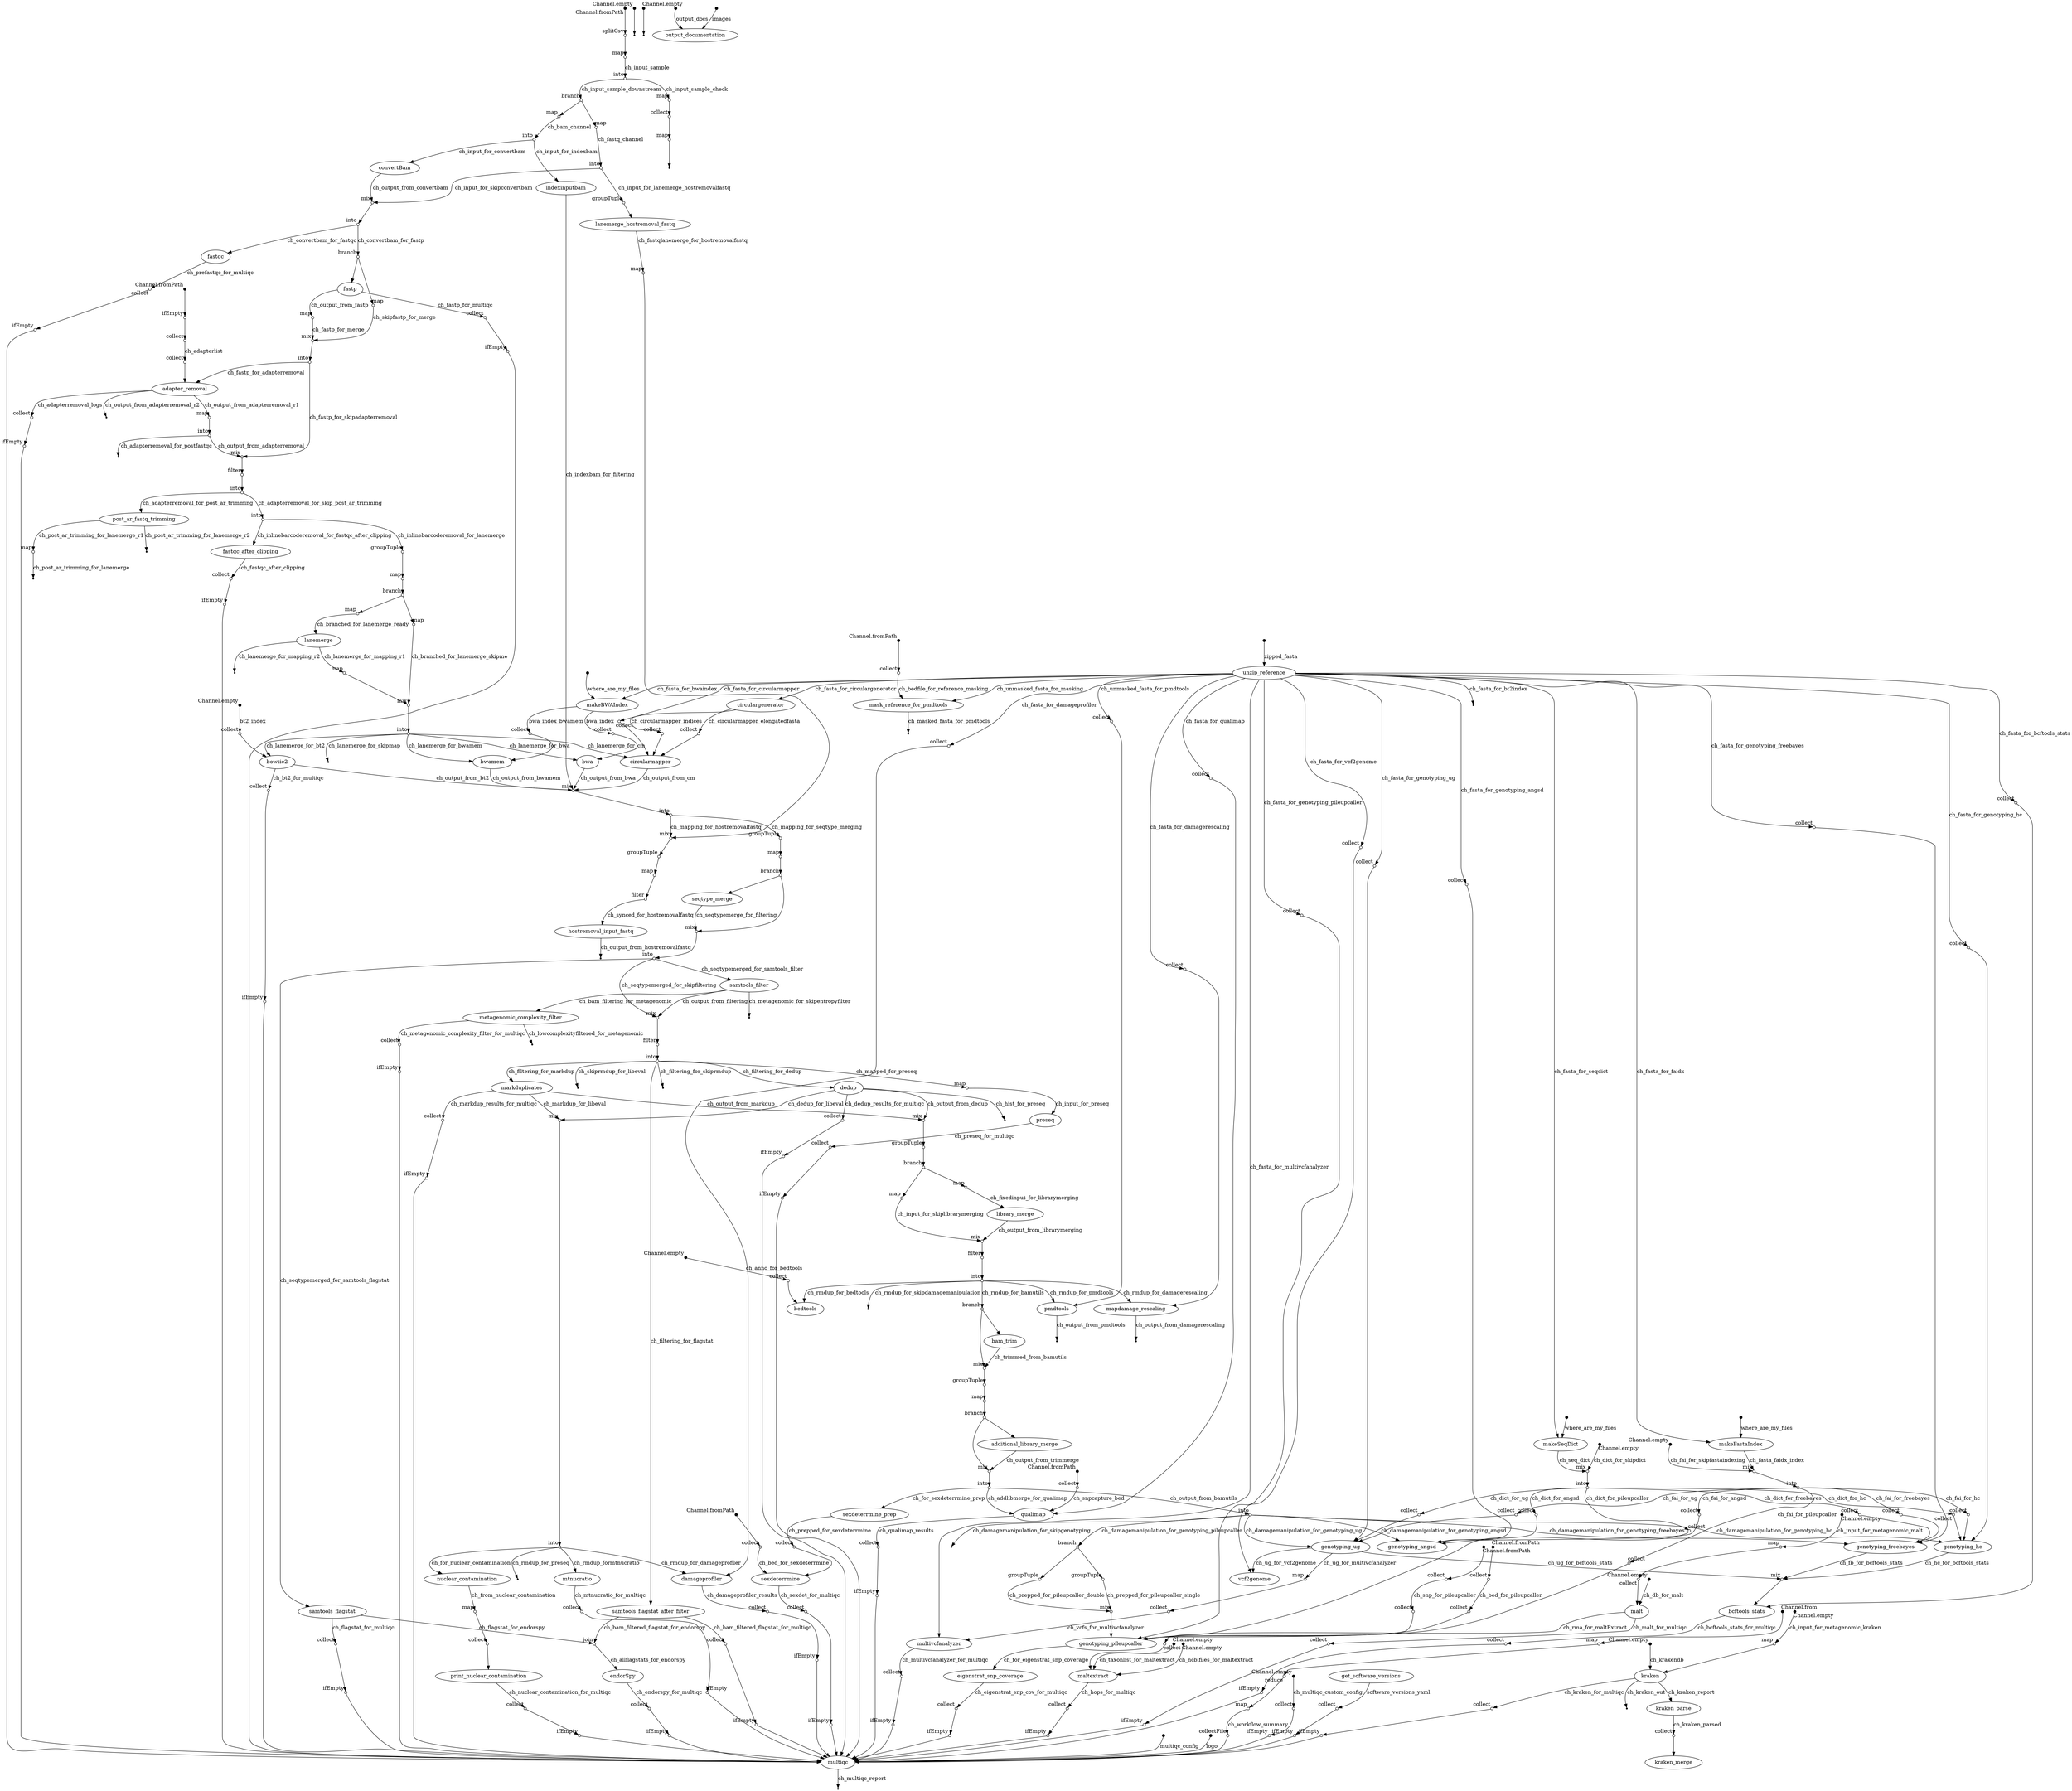 digraph "eager" {
p0 [shape=point,label="",fixedsize=true,width=0.1,xlabel="Channel.empty"];
p149 [shape=circle,label="",fixedsize=true,width=0.1,xlabel="collect"];
p0 -> p149 [label="ch_anno_for_bedtools"];

p1 [shape=point,label="",fixedsize=true,width=0.1];
p2 [label="unzip_reference"];
p1 -> p2 [label="zipped_fasta"];

p2 [label="unzip_reference"];
p43 [label="makeBWAIndex"];
p2 -> p43 [label="ch_fasta_for_bwaindex"];

p2 [label="unzip_reference"];
p3 [shape=point];
p2 -> p3 [label="ch_fasta_for_bt2index"];

p2 [label="unzip_reference"];
p47 [label="makeFastaIndex"];
p2 -> p47 [label="ch_fasta_for_faidx"];

p2 [label="unzip_reference"];
p52 [label="makeSeqDict"];
p2 -> p52 [label="ch_fasta_for_seqdict"];

p2 [label="unzip_reference"];
p98 [label="circulargenerator"];
p2 -> p98 [label="ch_fasta_for_circulargenerator"];

p2 [label="unzip_reference"];
p100 [shape=circle,label="",fixedsize=true,width=0.1,xlabel="collect"];
p2 -> p100 [label="ch_fasta_for_circularmapper"];

p2 [label="unzip_reference"];
p151 [shape=circle,label="",fixedsize=true,width=0.1,xlabel="collect"];
p2 -> p151 [label="ch_fasta_for_damageprofiler"];

p2 [label="unzip_reference"];
p170 [shape=circle,label="",fixedsize=true,width=0.1,xlabel="collect"];
p2 -> p170 [label="ch_fasta_for_qualimap"];

p2 [label="unzip_reference"];
p156 [label="mask_reference_for_pmdtools"];
p2 -> p156 [label="ch_unmasked_fasta_for_masking"];

p2 [label="unzip_reference"];
p158 [shape=circle,label="",fixedsize=true,width=0.1,xlabel="collect"];
p2 -> p158 [label="ch_unmasked_fasta_for_pmdtools"];

p2 [label="unzip_reference"];
p174 [shape=circle,label="",fixedsize=true,width=0.1,xlabel="collect"];
p2 -> p174 [label="ch_fasta_for_genotyping_ug"];

p2 [label="unzip_reference"];
p178 [shape=circle,label="",fixedsize=true,width=0.1,xlabel="collect"];
p2 -> p178 [label="ch_fasta_for_genotyping_hc"];

p2 [label="unzip_reference"];
p182 [shape=circle,label="",fixedsize=true,width=0.1,xlabel="collect"];
p2 -> p182 [label="ch_fasta_for_genotyping_freebayes"];

p2 [label="unzip_reference"];
p190 [shape=circle,label="",fixedsize=true,width=0.1,xlabel="collect"];
p2 -> p190 [label="ch_fasta_for_genotyping_pileupcaller"];

p2 [label="unzip_reference"];
p204 [shape=circle,label="",fixedsize=true,width=0.1,xlabel="collect"];
p2 -> p204 [label="ch_fasta_for_vcf2genome"];

p2 [label="unzip_reference"];
p208 [label="multivcfanalyzer"];
p2 -> p208 [label="ch_fasta_for_multivcfanalyzer"];

p2 [label="unzip_reference"];
p197 [shape=circle,label="",fixedsize=true,width=0.1,xlabel="collect"];
p2 -> p197 [label="ch_fasta_for_genotyping_angsd"];

p2 [label="unzip_reference"];
p153 [shape=circle,label="",fixedsize=true,width=0.1,xlabel="collect"];
p2 -> p153 [label="ch_fasta_for_damagerescaling"];

p2 [label="unzip_reference"];
p202 [shape=circle,label="",fixedsize=true,width=0.1,xlabel="collect"];
p2 -> p202 [label="ch_fasta_for_bcftools_stats"];

p4 [shape=point,label="",fixedsize=true,width=0.1,xlabel="Channel.fromPath"];
p5 [shape=circle,label="",fixedsize=true,width=0.1,xlabel="ifEmpty"];
p4 -> p5;

p5 [shape=circle,label="",fixedsize=true,width=0.1,xlabel="ifEmpty"];
p6 [shape=circle,label="",fixedsize=true,width=0.1,xlabel="collect"];
p5 -> p6;

p6 [shape=circle,label="",fixedsize=true,width=0.1,xlabel="collect"];
p66 [shape=circle,label="",fixedsize=true,width=0.1,xlabel="collect"];
p6 -> p66 [label="ch_adapterlist"];

p7 [shape=point,label="",fixedsize=true,width=0.1,xlabel="Channel.fromPath"];
p8 [shape=circle,label="",fixedsize=true,width=0.1,xlabel="collect"];
p7 -> p8;

p8 [shape=circle,label="",fixedsize=true,width=0.1,xlabel="collect"];
p171 [label="qualimap"];
p8 -> p171 [label="ch_snpcapture_bed"];

p9 [shape=point,label="",fixedsize=true,width=0.1,xlabel="Channel.fromPath"];
p10 [shape=circle,label="",fixedsize=true,width=0.1,xlabel="collect"];
p9 -> p10;

p10 [shape=circle,label="",fixedsize=true,width=0.1,xlabel="collect"];
p156 [label="mask_reference_for_pmdtools"];
p10 -> p156 [label="ch_bedfile_for_reference_masking"];

p11 [shape=point,label="",fixedsize=true,width=0.1,xlabel="Channel.fromPath"];
p12 [shape=circle,label="",fixedsize=true,width=0.1,xlabel="collect"];
p11 -> p12;

p12 [shape=circle,label="",fixedsize=true,width=0.1,xlabel="collect"];
p212 [label="sexdeterrmine"];
p12 -> p212 [label="ch_bed_for_sexdeterrmine"];

p13 [shape=point,label="",fixedsize=true,width=0.1,xlabel="Channel.fromPath"];
p14 [shape=circle,label="",fixedsize=true,width=0.1,xlabel="collect"];
p13 -> p14;

p14 [shape=circle,label="",fixedsize=true,width=0.1,xlabel="collect"];
p193 [shape=circle,label="",fixedsize=true,width=0.1,xlabel="collect"];
p14 -> p193 [label="ch_bed_for_pileupcaller"];

p15 [shape=point,label="",fixedsize=true,width=0.1,xlabel="Channel.fromPath"];
p16 [shape=circle,label="",fixedsize=true,width=0.1,xlabel="collect"];
p15 -> p16;

p16 [shape=circle,label="",fixedsize=true,width=0.1,xlabel="collect"];
p194 [shape=circle,label="",fixedsize=true,width=0.1,xlabel="collect"];
p16 -> p194 [label="ch_snp_for_pileupcaller"];

p17 [shape=point,label="",fixedsize=true,width=0.1,xlabel="Channel.empty"];
p223 [label="malt"];
p17 -> p223 [label="ch_db_for_malt"];

p18 [shape=point,label="",fixedsize=true,width=0.1,xlabel="Channel.empty"];
p225 [label="maltextract"];
p18 -> p225 [label="ch_taxonlist_for_maltextract"];

p19 [shape=point,label="",fixedsize=true,width=0.1,xlabel="Channel.empty"];
p225 [label="maltextract"];
p19 -> p225 [label="ch_ncbifiles_for_maltextract"];

p20 [shape=point,label="",fixedsize=true,width=0.1,xlabel="Channel.empty"];
p237 [shape=circle,label="",fixedsize=true,width=0.1,xlabel="collect"];
p20 -> p237 [label="ch_multiqc_custom_config"];

p21 [shape=point,label="",fixedsize=true,width=0.1,xlabel="Channel.empty"];
p22 [shape=point];
p21 -> p22;

p23 [shape=point,label="",fixedsize=true,width=0.1,xlabel="Channel.fromPath"];
p24 [shape=circle,label="",fixedsize=true,width=0.1,xlabel="splitCsv"];
p23 -> p24;

p24 [shape=circle,label="",fixedsize=true,width=0.1,xlabel="splitCsv"];
p25 [shape=circle,label="",fixedsize=true,width=0.1,xlabel="map"];
p24 -> p25;

p25 [shape=circle,label="",fixedsize=true,width=0.1,xlabel="map"];
p26 [shape=circle,label="",fixedsize=true,width=0.1,xlabel="into"];
p25 -> p26 [label="ch_input_sample"];

p26 [shape=circle,label="",fixedsize=true,width=0.1,xlabel="into"];
p31 [shape=circle,label="",fixedsize=true,width=0.1,xlabel="branch"];
p26 -> p31 [label="ch_input_sample_downstream"];

p26 [shape=circle,label="",fixedsize=true,width=0.1,xlabel="into"];
p27 [shape=circle,label="",fixedsize=true,width=0.1,xlabel="map"];
p26 -> p27 [label="ch_input_sample_check"];

p27 [shape=circle,label="",fixedsize=true,width=0.1,xlabel="map"];
p28 [shape=circle,label="",fixedsize=true,width=0.1,xlabel="collect"];
p27 -> p28;

p28 [shape=circle,label="",fixedsize=true,width=0.1,xlabel="collect"];
p29 [shape=circle,label="",fixedsize=true,width=0.1,xlabel="map"];
p28 -> p29;

p29 [shape=circle,label="",fixedsize=true,width=0.1,xlabel="map"];
p30 [shape=point];
p29 -> p30;

p31 [shape=circle,label="",fixedsize=true,width=0.1,xlabel="branch"];
p33 [shape=circle,label="",fixedsize=true,width=0.1,xlabel="map"];
p31 -> p33;

p31 [shape=circle,label="",fixedsize=true,width=0.1,xlabel="branch"];
p32 [shape=circle,label="",fixedsize=true,width=0.1,xlabel="map"];
p31 -> p32;

p32 [shape=circle,label="",fixedsize=true,width=0.1,xlabel="map"];
p37 [shape=circle,label="",fixedsize=true,width=0.1,xlabel="into"];
p32 -> p37 [label="ch_fastq_channel"];

p33 [shape=circle,label="",fixedsize=true,width=0.1,xlabel="map"];
p36 [shape=circle,label="",fixedsize=true,width=0.1,xlabel="into"];
p33 -> p36 [label="ch_bam_channel"];

p34 [shape=point,label="",fixedsize=true,width=0.1,xlabel="Channel.empty"];
p35 [shape=point];
p34 -> p35;

p36 [shape=circle,label="",fixedsize=true,width=0.1,xlabel="into"];
p55 [label="convertBam"];
p36 -> p55 [label="ch_input_for_convertbam"];

p36 [shape=circle,label="",fixedsize=true,width=0.1,xlabel="into"];
p56 [label="indexinputbam"];
p36 -> p56 [label="ch_input_for_indexbam"];

p37 [shape=circle,label="",fixedsize=true,width=0.1,xlabel="into"];
p57 [shape=circle,label="",fixedsize=true,width=0.1,xlabel="mix"];
p37 -> p57 [label="ch_input_for_skipconvertbam"];

p37 [shape=circle,label="",fixedsize=true,width=0.1,xlabel="into"];
p91 [shape=circle,label="",fixedsize=true,width=0.1,xlabel="groupTuple"];
p37 -> p91 [label="ch_input_for_lanemerge_hostremovalfastq"];

p38 [shape=point,label="",fixedsize=true,width=0.1,xlabel="Channel.from"];
p39 [shape=circle,label="",fixedsize=true,width=0.1,xlabel="map"];
p38 -> p39;

p39 [shape=circle,label="",fixedsize=true,width=0.1,xlabel="map"];
p40 [shape=circle,label="",fixedsize=true,width=0.1,xlabel="reduce"];
p39 -> p40;

p40 [shape=circle,label="",fixedsize=true,width=0.1,xlabel="reduce"];
p41 [shape=circle,label="",fixedsize=true,width=0.1,xlabel="map"];
p40 -> p41;

p41 [shape=circle,label="",fixedsize=true,width=0.1,xlabel="map"];
p287 [shape=circle,label="",fixedsize=true,width=0.1,xlabel="collectFile"];
p41 -> p287 [label="ch_workflow_summary"];

p42 [shape=point,label="",fixedsize=true,width=0.1];
p43 [label="makeBWAIndex"];
p42 -> p43 [label="where_are_my_files"];

p43 [label="makeBWAIndex"];
p94 [shape=circle,label="",fixedsize=true,width=0.1,xlabel="collect"];
p43 -> p94 [label="bwa_index"];

p43 [label="makeBWAIndex"];
p96 [shape=circle,label="",fixedsize=true,width=0.1,xlabel="collect"];
p43 -> p96 [label="bwa_index_bwamem"];

p44 [shape=point,label="",fixedsize=true,width=0.1,xlabel="Channel.empty"];
p103 [shape=circle,label="",fixedsize=true,width=0.1,xlabel="collect"];
p44 -> p103 [label="bt2_index"];

p45 [shape=point,label="",fixedsize=true,width=0.1,xlabel="Channel.empty"];
p48 [shape=circle,label="",fixedsize=true,width=0.1,xlabel="mix"];
p45 -> p48 [label="ch_fai_for_skipfastaindexing"];

p46 [shape=point,label="",fixedsize=true,width=0.1];
p47 [label="makeFastaIndex"];
p46 -> p47 [label="where_are_my_files"];

p47 [label="makeFastaIndex"];
p48 [shape=circle,label="",fixedsize=true,width=0.1,xlabel="mix"];
p47 -> p48 [label="ch_fasta_faidx_index"];

p48 [shape=circle,label="",fixedsize=true,width=0.1,xlabel="mix"];
p49 [shape=circle,label="",fixedsize=true,width=0.1,xlabel="into"];
p48 -> p49;

p49 [shape=circle,label="",fixedsize=true,width=0.1,xlabel="into"];
p175 [shape=circle,label="",fixedsize=true,width=0.1,xlabel="collect"];
p49 -> p175 [label="ch_fai_for_ug"];

p49 [shape=circle,label="",fixedsize=true,width=0.1,xlabel="into"];
p179 [shape=circle,label="",fixedsize=true,width=0.1,xlabel="collect"];
p49 -> p179 [label="ch_fai_for_hc"];

p49 [shape=circle,label="",fixedsize=true,width=0.1,xlabel="into"];
p183 [shape=circle,label="",fixedsize=true,width=0.1,xlabel="collect"];
p49 -> p183 [label="ch_fai_for_freebayes"];

p49 [shape=circle,label="",fixedsize=true,width=0.1,xlabel="into"];
p191 [shape=circle,label="",fixedsize=true,width=0.1,xlabel="collect"];
p49 -> p191 [label="ch_fai_for_pileupcaller"];

p49 [shape=circle,label="",fixedsize=true,width=0.1,xlabel="into"];
p198 [shape=circle,label="",fixedsize=true,width=0.1,xlabel="collect"];
p49 -> p198 [label="ch_fai_for_angsd"];

p50 [shape=point,label="",fixedsize=true,width=0.1,xlabel="Channel.empty"];
p53 [shape=circle,label="",fixedsize=true,width=0.1,xlabel="mix"];
p50 -> p53 [label="ch_dict_for_skipdict"];

p51 [shape=point,label="",fixedsize=true,width=0.1];
p52 [label="makeSeqDict"];
p51 -> p52 [label="where_are_my_files"];

p52 [label="makeSeqDict"];
p53 [shape=circle,label="",fixedsize=true,width=0.1,xlabel="mix"];
p52 -> p53 [label="ch_seq_dict"];

p53 [shape=circle,label="",fixedsize=true,width=0.1,xlabel="mix"];
p54 [shape=circle,label="",fixedsize=true,width=0.1,xlabel="into"];
p53 -> p54;

p54 [shape=circle,label="",fixedsize=true,width=0.1,xlabel="into"];
p180 [shape=circle,label="",fixedsize=true,width=0.1,xlabel="collect"];
p54 -> p180 [label="ch_dict_for_hc"];

p54 [shape=circle,label="",fixedsize=true,width=0.1,xlabel="into"];
p199 [shape=circle,label="",fixedsize=true,width=0.1,xlabel="collect"];
p54 -> p199 [label="ch_dict_for_angsd"];

p54 [shape=circle,label="",fixedsize=true,width=0.1,xlabel="into"];
p176 [shape=circle,label="",fixedsize=true,width=0.1,xlabel="collect"];
p54 -> p176 [label="ch_dict_for_ug"];

p54 [shape=circle,label="",fixedsize=true,width=0.1,xlabel="into"];
p184 [shape=circle,label="",fixedsize=true,width=0.1,xlabel="collect"];
p54 -> p184 [label="ch_dict_for_freebayes"];

p54 [shape=circle,label="",fixedsize=true,width=0.1,xlabel="into"];
p192 [shape=circle,label="",fixedsize=true,width=0.1,xlabel="collect"];
p54 -> p192 [label="ch_dict_for_pileupcaller"];

p55 [label="convertBam"];
p57 [shape=circle,label="",fixedsize=true,width=0.1,xlabel="mix"];
p55 -> p57 [label="ch_output_from_convertbam"];

p56 [label="indexinputbam"];
p105 [shape=circle,label="",fixedsize=true,width=0.1,xlabel="mix"];
p56 -> p105 [label="ch_indexbam_for_filtering"];

p57 [shape=circle,label="",fixedsize=true,width=0.1,xlabel="mix"];
p58 [shape=circle,label="",fixedsize=true,width=0.1,xlabel="into"];
p57 -> p58;

p58 [shape=circle,label="",fixedsize=true,width=0.1,xlabel="into"];
p59 [label="fastqc"];
p58 -> p59 [label="ch_convertbam_for_fastqc"];

p58 [shape=circle,label="",fixedsize=true,width=0.1,xlabel="into"];
p60 [shape=circle,label="",fixedsize=true,width=0.1,xlabel="branch"];
p58 -> p60 [label="ch_convertbam_for_fastp"];

p59 [label="fastqc"];
p241 [shape=circle,label="",fixedsize=true,width=0.1,xlabel="collect"];
p59 -> p241 [label="ch_prefastqc_for_multiqc"];

p60 [shape=circle,label="",fixedsize=true,width=0.1,xlabel="branch"];
p62 [shape=circle,label="",fixedsize=true,width=0.1,xlabel="map"];
p60 -> p62;

p60 [shape=circle,label="",fixedsize=true,width=0.1,xlabel="branch"];
p61 [label="fastp"];
p60 -> p61;

p61 [label="fastp"];
p63 [shape=circle,label="",fixedsize=true,width=0.1,xlabel="map"];
p61 -> p63 [label="ch_output_from_fastp"];

p61 [label="fastp"];
p263 [shape=circle,label="",fixedsize=true,width=0.1,xlabel="collect"];
p61 -> p263 [label="ch_fastp_for_multiqc"];

p62 [shape=circle,label="",fixedsize=true,width=0.1,xlabel="map"];
p64 [shape=circle,label="",fixedsize=true,width=0.1,xlabel="mix"];
p62 -> p64 [label="ch_skipfastp_for_merge"];

p63 [shape=circle,label="",fixedsize=true,width=0.1,xlabel="map"];
p64 [shape=circle,label="",fixedsize=true,width=0.1,xlabel="mix"];
p63 -> p64 [label="ch_fastp_for_merge"];

p64 [shape=circle,label="",fixedsize=true,width=0.1,xlabel="mix"];
p65 [shape=circle,label="",fixedsize=true,width=0.1,xlabel="into"];
p64 -> p65;

p65 [shape=circle,label="",fixedsize=true,width=0.1,xlabel="into"];
p67 [label="adapter_removal"];
p65 -> p67 [label="ch_fastp_for_adapterremoval"];

p65 [shape=circle,label="",fixedsize=true,width=0.1,xlabel="into"];
p72 [shape=circle,label="",fixedsize=true,width=0.1,xlabel="mix"];
p65 -> p72 [label="ch_fastp_for_skipadapterremoval"];

p66 [shape=circle,label="",fixedsize=true,width=0.1,xlabel="collect"];
p67 [label="adapter_removal"];
p66 -> p67;

p67 [label="adapter_removal"];
p69 [shape=circle,label="",fixedsize=true,width=0.1,xlabel="map"];
p67 -> p69 [label="ch_output_from_adapterremoval_r1"];

p67 [label="adapter_removal"];
p68 [shape=point];
p67 -> p68 [label="ch_output_from_adapterremoval_r2"];

p67 [label="adapter_removal"];
p245 [shape=circle,label="",fixedsize=true,width=0.1,xlabel="collect"];
p67 -> p245 [label="ch_adapterremoval_logs"];

p69 [shape=circle,label="",fixedsize=true,width=0.1,xlabel="map"];
p70 [shape=circle,label="",fixedsize=true,width=0.1,xlabel="into"];
p69 -> p70;

p70 [shape=circle,label="",fixedsize=true,width=0.1,xlabel="into"];
p72 [shape=circle,label="",fixedsize=true,width=0.1,xlabel="mix"];
p70 -> p72 [label="ch_output_from_adapterremoval"];

p70 [shape=circle,label="",fixedsize=true,width=0.1,xlabel="into"];
p71 [shape=point];
p70 -> p71 [label="ch_adapterremoval_for_postfastqc"];

p72 [shape=circle,label="",fixedsize=true,width=0.1,xlabel="mix"];
p73 [shape=circle,label="",fixedsize=true,width=0.1,xlabel="filter"];
p72 -> p73;

p73 [shape=circle,label="",fixedsize=true,width=0.1,xlabel="filter"];
p74 [shape=circle,label="",fixedsize=true,width=0.1,xlabel="into"];
p73 -> p74;

p74 [shape=circle,label="",fixedsize=true,width=0.1,xlabel="into"];
p75 [label="post_ar_fastq_trimming"];
p74 -> p75 [label="ch_adapterremoval_for_post_ar_trimming"];

p74 [shape=circle,label="",fixedsize=true,width=0.1,xlabel="into"];
p79 [shape=circle,label="",fixedsize=true,width=0.1,xlabel="into"];
p74 -> p79 [label="ch_adapterremoval_for_skip_post_ar_trimming"];

p75 [label="post_ar_fastq_trimming"];
p77 [shape=circle,label="",fixedsize=true,width=0.1,xlabel="map"];
p75 -> p77 [label="ch_post_ar_trimming_for_lanemerge_r1"];

p75 [label="post_ar_fastq_trimming"];
p76 [shape=point];
p75 -> p76 [label="ch_post_ar_trimming_for_lanemerge_r2"];

p77 [shape=circle,label="",fixedsize=true,width=0.1,xlabel="map"];
p78 [shape=point];
p77 -> p78 [label="ch_post_ar_trimming_for_lanemerge"];

p79 [shape=circle,label="",fixedsize=true,width=0.1,xlabel="into"];
p80 [shape=circle,label="",fixedsize=true,width=0.1,xlabel="groupTuple"];
p79 -> p80 [label="ch_inlinebarcoderemoval_for_lanemerge"];

p79 [shape=circle,label="",fixedsize=true,width=0.1,xlabel="into"];
p93 [label="fastqc_after_clipping"];
p79 -> p93 [label="ch_inlinebarcoderemoval_for_fastqc_after_clipping"];

p80 [shape=circle,label="",fixedsize=true,width=0.1,xlabel="groupTuple"];
p81 [shape=circle,label="",fixedsize=true,width=0.1,xlabel="map"];
p80 -> p81;

p81 [shape=circle,label="",fixedsize=true,width=0.1,xlabel="map"];
p82 [shape=circle,label="",fixedsize=true,width=0.1,xlabel="branch"];
p81 -> p82;

p82 [shape=circle,label="",fixedsize=true,width=0.1,xlabel="branch"];
p83 [shape=circle,label="",fixedsize=true,width=0.1,xlabel="map"];
p82 -> p83;

p82 [shape=circle,label="",fixedsize=true,width=0.1,xlabel="branch"];
p84 [shape=circle,label="",fixedsize=true,width=0.1,xlabel="map"];
p82 -> p84;

p83 [shape=circle,label="",fixedsize=true,width=0.1,xlabel="map"];
p88 [shape=circle,label="",fixedsize=true,width=0.1,xlabel="mix"];
p83 -> p88 [label="ch_branched_for_lanemerge_skipme"];

p84 [shape=circle,label="",fixedsize=true,width=0.1,xlabel="map"];
p85 [label="lanemerge"];
p84 -> p85 [label="ch_branched_for_lanemerge_ready"];

p85 [label="lanemerge"];
p87 [shape=circle,label="",fixedsize=true,width=0.1,xlabel="map"];
p85 -> p87 [label="ch_lanemerge_for_mapping_r1"];

p85 [label="lanemerge"];
p86 [shape=point];
p85 -> p86 [label="ch_lanemerge_for_mapping_r2"];

p87 [shape=circle,label="",fixedsize=true,width=0.1,xlabel="map"];
p88 [shape=circle,label="",fixedsize=true,width=0.1,xlabel="mix"];
p87 -> p88;

p88 [shape=circle,label="",fixedsize=true,width=0.1,xlabel="mix"];
p89 [shape=circle,label="",fixedsize=true,width=0.1,xlabel="into"];
p88 -> p89;

p89 [shape=circle,label="",fixedsize=true,width=0.1,xlabel="into"];
p102 [label="circularmapper"];
p89 -> p102 [label="ch_lanemerge_for_cm"];

p89 [shape=circle,label="",fixedsize=true,width=0.1,xlabel="into"];
p97 [label="bwamem"];
p89 -> p97 [label="ch_lanemerge_for_bwamem"];

p89 [shape=circle,label="",fixedsize=true,width=0.1,xlabel="into"];
p104 [label="bowtie2"];
p89 -> p104 [label="ch_lanemerge_for_bt2"];

p89 [shape=circle,label="",fixedsize=true,width=0.1,xlabel="into"];
p95 [label="bwa"];
p89 -> p95 [label="ch_lanemerge_for_bwa"];

p89 [shape=circle,label="",fixedsize=true,width=0.1,xlabel="into"];
p90 [shape=point];
p89 -> p90 [label="ch_lanemerge_for_skipmap"];

p91 [shape=circle,label="",fixedsize=true,width=0.1,xlabel="groupTuple"];
p92 [label="lanemerge_hostremoval_fastq"];
p91 -> p92;

p92 [label="lanemerge_hostremoval_fastq"];
p107 [shape=circle,label="",fixedsize=true,width=0.1,xlabel="map"];
p92 -> p107 [label="ch_fastqlanemerge_for_hostremovalfastq"];

p93 [label="fastqc_after_clipping"];
p243 [shape=circle,label="",fixedsize=true,width=0.1,xlabel="collect"];
p93 -> p243 [label="ch_fastqc_after_clipping"];

p94 [shape=circle,label="",fixedsize=true,width=0.1,xlabel="collect"];
p95 [label="bwa"];
p94 -> p95;

p95 [label="bwa"];
p105 [shape=circle,label="",fixedsize=true,width=0.1,xlabel="mix"];
p95 -> p105 [label="ch_output_from_bwa"];

p96 [shape=circle,label="",fixedsize=true,width=0.1,xlabel="collect"];
p97 [label="bwamem"];
p96 -> p97;

p97 [label="bwamem"];
p105 [shape=circle,label="",fixedsize=true,width=0.1,xlabel="mix"];
p97 -> p105 [label="ch_output_from_bwamem"];

p98 [label="circulargenerator"];
p99 [shape=circle,label="",fixedsize=true,width=0.1,xlabel="collect"];
p98 -> p99 [label="ch_circularmapper_indices"];

p98 [label="circulargenerator"];
p101 [shape=circle,label="",fixedsize=true,width=0.1,xlabel="collect"];
p98 -> p101 [label="ch_circularmapper_elongatedfasta"];

p99 [shape=circle,label="",fixedsize=true,width=0.1,xlabel="collect"];
p102 [label="circularmapper"];
p99 -> p102;

p100 [shape=circle,label="",fixedsize=true,width=0.1,xlabel="collect"];
p102 [label="circularmapper"];
p100 -> p102;

p101 [shape=circle,label="",fixedsize=true,width=0.1,xlabel="collect"];
p102 [label="circularmapper"];
p101 -> p102;

p102 [label="circularmapper"];
p105 [shape=circle,label="",fixedsize=true,width=0.1,xlabel="mix"];
p102 -> p105 [label="ch_output_from_cm"];

p103 [shape=circle,label="",fixedsize=true,width=0.1,xlabel="collect"];
p104 [label="bowtie2"];
p103 -> p104;

p104 [label="bowtie2"];
p105 [shape=circle,label="",fixedsize=true,width=0.1,xlabel="mix"];
p104 -> p105 [label="ch_output_from_bt2"];

p104 [label="bowtie2"];
p247 [shape=circle,label="",fixedsize=true,width=0.1,xlabel="collect"];
p104 -> p247 [label="ch_bt2_for_multiqc"];

p105 [shape=circle,label="",fixedsize=true,width=0.1,xlabel="mix"];
p106 [shape=circle,label="",fixedsize=true,width=0.1,xlabel="into"];
p105 -> p106;

p106 [shape=circle,label="",fixedsize=true,width=0.1,xlabel="into"];
p108 [shape=circle,label="",fixedsize=true,width=0.1,xlabel="mix"];
p106 -> p108 [label="ch_mapping_for_hostremovalfastq"];

p106 [shape=circle,label="",fixedsize=true,width=0.1,xlabel="into"];
p114 [shape=circle,label="",fixedsize=true,width=0.1,xlabel="groupTuple"];
p106 -> p114 [label="ch_mapping_for_seqtype_merging"];

p107 [shape=circle,label="",fixedsize=true,width=0.1,xlabel="map"];
p108 [shape=circle,label="",fixedsize=true,width=0.1,xlabel="mix"];
p107 -> p108;

p108 [shape=circle,label="",fixedsize=true,width=0.1,xlabel="mix"];
p109 [shape=circle,label="",fixedsize=true,width=0.1,xlabel="groupTuple"];
p108 -> p109;

p109 [shape=circle,label="",fixedsize=true,width=0.1,xlabel="groupTuple"];
p110 [shape=circle,label="",fixedsize=true,width=0.1,xlabel="map"];
p109 -> p110;

p110 [shape=circle,label="",fixedsize=true,width=0.1,xlabel="map"];
p111 [shape=circle,label="",fixedsize=true,width=0.1,xlabel="filter"];
p110 -> p111;

p111 [shape=circle,label="",fixedsize=true,width=0.1,xlabel="filter"];
p112 [label="hostremoval_input_fastq"];
p111 -> p112 [label="ch_synced_for_hostremovalfastq"];

p112 [label="hostremoval_input_fastq"];
p113 [shape=point];
p112 -> p113 [label="ch_output_from_hostremovalfastq"];

p114 [shape=circle,label="",fixedsize=true,width=0.1,xlabel="groupTuple"];
p115 [shape=circle,label="",fixedsize=true,width=0.1,xlabel="map"];
p114 -> p115;

p115 [shape=circle,label="",fixedsize=true,width=0.1,xlabel="map"];
p116 [shape=circle,label="",fixedsize=true,width=0.1,xlabel="branch"];
p115 -> p116;

p116 [shape=circle,label="",fixedsize=true,width=0.1,xlabel="branch"];
p118 [shape=circle,label="",fixedsize=true,width=0.1,xlabel="mix"];
p116 -> p118;

p116 [shape=circle,label="",fixedsize=true,width=0.1,xlabel="branch"];
p117 [label="seqtype_merge"];
p116 -> p117;

p117 [label="seqtype_merge"];
p118 [shape=circle,label="",fixedsize=true,width=0.1,xlabel="mix"];
p117 -> p118 [label="ch_seqtypemerge_for_filtering"];

p118 [shape=circle,label="",fixedsize=true,width=0.1,xlabel="mix"];
p119 [shape=circle,label="",fixedsize=true,width=0.1,xlabel="into"];
p118 -> p119;

p119 [shape=circle,label="",fixedsize=true,width=0.1,xlabel="into"];
p120 [label="samtools_flagstat"];
p119 -> p120 [label="ch_seqtypemerged_for_samtools_flagstat"];

p119 [shape=circle,label="",fixedsize=true,width=0.1,xlabel="into"];
p121 [label="samtools_filter"];
p119 -> p121 [label="ch_seqtypemerged_for_samtools_filter"];

p119 [shape=circle,label="",fixedsize=true,width=0.1,xlabel="into"];
p123 [shape=circle,label="",fixedsize=true,width=0.1,xlabel="mix"];
p119 -> p123 [label="ch_seqtypemerged_for_skipfiltering"];

p120 [label="samtools_flagstat"];
p249 [shape=circle,label="",fixedsize=true,width=0.1,xlabel="collect"];
p120 -> p249 [label="ch_flagstat_for_multiqc"];

p120 [label="samtools_flagstat"];
p129 [shape=circle,label="",fixedsize=true,width=0.1,xlabel="join"];
p120 -> p129 [label="ch_flagstat_for_endorspy"];

p121 [label="samtools_filter"];
p123 [shape=circle,label="",fixedsize=true,width=0.1,xlabel="mix"];
p121 -> p123 [label="ch_output_from_filtering"];

p121 [label="samtools_filter"];
p217 [label="metagenomic_complexity_filter"];
p121 -> p217 [label="ch_bam_filtering_for_metagenomic"];

p121 [label="samtools_filter"];
p122 [shape=point];
p121 -> p122 [label="ch_metagenomic_for_skipentropyfilter"];

p123 [shape=circle,label="",fixedsize=true,width=0.1,xlabel="mix"];
p124 [shape=circle,label="",fixedsize=true,width=0.1,xlabel="filter"];
p123 -> p124;

p124 [shape=circle,label="",fixedsize=true,width=0.1,xlabel="filter"];
p125 [shape=circle,label="",fixedsize=true,width=0.1,xlabel="into"];
p124 -> p125;

p125 [shape=circle,label="",fixedsize=true,width=0.1,xlabel="into"];
p131 [label="dedup"];
p125 -> p131 [label="ch_filtering_for_dedup"];

p125 [shape=circle,label="",fixedsize=true,width=0.1,xlabel="into"];
p147 [shape=circle,label="",fixedsize=true,width=0.1,xlabel="map"];
p125 -> p147 [label="ch_mapped_for_preseq"];

p125 [shape=circle,label="",fixedsize=true,width=0.1,xlabel="into"];
p133 [label="markduplicates"];
p125 -> p133 [label="ch_filtering_for_markdup"];

p125 [shape=circle,label="",fixedsize=true,width=0.1,xlabel="into"];
p128 [label="samtools_flagstat_after_filter"];
p125 -> p128 [label="ch_filtering_for_flagstat"];

p125 [shape=circle,label="",fixedsize=true,width=0.1,xlabel="into"];
p127 [shape=point];
p125 -> p127 [label="ch_skiprmdup_for_libeval"];

p125 [shape=circle,label="",fixedsize=true,width=0.1,xlabel="into"];
p126 [shape=point];
p125 -> p126 [label="ch_filtering_for_skiprmdup"];

p128 [label="samtools_flagstat_after_filter"];
p251 [shape=circle,label="",fixedsize=true,width=0.1,xlabel="collect"];
p128 -> p251 [label="ch_bam_filtered_flagstat_for_multiqc"];

p128 [label="samtools_flagstat_after_filter"];
p129 [shape=circle,label="",fixedsize=true,width=0.1,xlabel="join"];
p128 -> p129 [label="ch_bam_filtered_flagstat_for_endorspy"];

p129 [shape=circle,label="",fixedsize=true,width=0.1,xlabel="join"];
p130 [label="endorSpy"];
p129 -> p130 [label="ch_allflagstats_for_endorspy"];

p130 [label="endorSpy"];
p269 [shape=circle,label="",fixedsize=true,width=0.1,xlabel="collect"];
p130 -> p269 [label="ch_endorspy_for_multiqc"];

p131 [label="dedup"];
p132 [shape=point];
p131 -> p132 [label="ch_hist_for_preseq"];

p131 [label="dedup"];
p261 [shape=circle,label="",fixedsize=true,width=0.1,xlabel="collect"];
p131 -> p261 [label="ch_dedup_results_for_multiqc"];

p131 [label="dedup"];
p137 [shape=circle,label="",fixedsize=true,width=0.1,xlabel="mix"];
p131 -> p137 [label="ch_output_from_dedup"];

p131 [label="dedup"];
p134 [shape=circle,label="",fixedsize=true,width=0.1,xlabel="mix"];
p131 -> p134 [label="ch_dedup_for_libeval"];

p133 [label="markduplicates"];
p259 [shape=circle,label="",fixedsize=true,width=0.1,xlabel="collect"];
p133 -> p259 [label="ch_markdup_results_for_multiqc"];

p133 [label="markduplicates"];
p137 [shape=circle,label="",fixedsize=true,width=0.1,xlabel="mix"];
p133 -> p137 [label="ch_output_from_markdup"];

p133 [label="markduplicates"];
p134 [shape=circle,label="",fixedsize=true,width=0.1,xlabel="mix"];
p133 -> p134 [label="ch_markdup_for_libeval"];

p134 [shape=circle,label="",fixedsize=true,width=0.1,xlabel="mix"];
p135 [shape=circle,label="",fixedsize=true,width=0.1,xlabel="into"];
p134 -> p135;

p135 [shape=circle,label="",fixedsize=true,width=0.1,xlabel="into"];
p213 [label="nuclear_contamination"];
p135 -> p213 [label="ch_for_nuclear_contamination"];

p135 [shape=circle,label="",fixedsize=true,width=0.1,xlabel="into"];
p152 [label="damageprofiler"];
p135 -> p152 [label="ch_rmdup_for_damageprofiler"];

p135 [shape=circle,label="",fixedsize=true,width=0.1,xlabel="into"];
p136 [shape=point];
p135 -> p136 [label="ch_rmdup_for_preseq"];

p135 [shape=circle,label="",fixedsize=true,width=0.1,xlabel="into"];
p209 [label="mtnucratio"];
p135 -> p209 [label="ch_rmdup_formtnucratio"];

p137 [shape=circle,label="",fixedsize=true,width=0.1,xlabel="mix"];
p138 [shape=circle,label="",fixedsize=true,width=0.1,xlabel="groupTuple"];
p137 -> p138;

p138 [shape=circle,label="",fixedsize=true,width=0.1,xlabel="groupTuple"];
p139 [shape=circle,label="",fixedsize=true,width=0.1,xlabel="branch"];
p138 -> p139;

p139 [shape=circle,label="",fixedsize=true,width=0.1,xlabel="branch"];
p140 [shape=circle,label="",fixedsize=true,width=0.1,xlabel="map"];
p139 -> p140;

p139 [shape=circle,label="",fixedsize=true,width=0.1,xlabel="branch"];
p141 [shape=circle,label="",fixedsize=true,width=0.1,xlabel="map"];
p139 -> p141;

p140 [shape=circle,label="",fixedsize=true,width=0.1,xlabel="map"];
p143 [shape=circle,label="",fixedsize=true,width=0.1,xlabel="mix"];
p140 -> p143 [label="ch_input_for_skiplibrarymerging"];

p141 [shape=circle,label="",fixedsize=true,width=0.1,xlabel="map"];
p142 [label="library_merge"];
p141 -> p142 [label="ch_fixedinput_for_librarymerging"];

p142 [label="library_merge"];
p143 [shape=circle,label="",fixedsize=true,width=0.1,xlabel="mix"];
p142 -> p143 [label="ch_output_from_librarymerging"];

p143 [shape=circle,label="",fixedsize=true,width=0.1,xlabel="mix"];
p144 [shape=circle,label="",fixedsize=true,width=0.1,xlabel="filter"];
p143 -> p144;

p144 [shape=circle,label="",fixedsize=true,width=0.1,xlabel="filter"];
p145 [shape=circle,label="",fixedsize=true,width=0.1,xlabel="into"];
p144 -> p145;

p145 [shape=circle,label="",fixedsize=true,width=0.1,xlabel="into"];
p159 [label="pmdtools"];
p145 -> p159 [label="ch_rmdup_for_pmdtools"];

p145 [shape=circle,label="",fixedsize=true,width=0.1,xlabel="into"];
p150 [label="bedtools"];
p145 -> p150 [label="ch_rmdup_for_bedtools"];

p145 [shape=circle,label="",fixedsize=true,width=0.1,xlabel="into"];
p161 [shape=circle,label="",fixedsize=true,width=0.1,xlabel="branch"];
p145 -> p161 [label="ch_rmdup_for_bamutils"];

p145 [shape=circle,label="",fixedsize=true,width=0.1,xlabel="into"];
p154 [label="mapdamage_rescaling"];
p145 -> p154 [label="ch_rmdup_for_damagerescaling"];

p145 [shape=circle,label="",fixedsize=true,width=0.1,xlabel="into"];
p146 [shape=point];
p145 -> p146 [label="ch_rmdup_for_skipdamagemanipulation"];

p147 [shape=circle,label="",fixedsize=true,width=0.1,xlabel="map"];
p148 [label="preseq"];
p147 -> p148 [label="ch_input_for_preseq"];

p148 [label="preseq"];
p253 [shape=circle,label="",fixedsize=true,width=0.1,xlabel="collect"];
p148 -> p253 [label="ch_preseq_for_multiqc"];

p149 [shape=circle,label="",fixedsize=true,width=0.1,xlabel="collect"];
p150 [label="bedtools"];
p149 -> p150;

p151 [shape=circle,label="",fixedsize=true,width=0.1,xlabel="collect"];
p152 [label="damageprofiler"];
p151 -> p152;

p152 [label="damageprofiler"];
p255 [shape=circle,label="",fixedsize=true,width=0.1,xlabel="collect"];
p152 -> p255 [label="ch_damageprofiler_results"];

p153 [shape=circle,label="",fixedsize=true,width=0.1,xlabel="collect"];
p154 [label="mapdamage_rescaling"];
p153 -> p154;

p154 [label="mapdamage_rescaling"];
p155 [shape=point];
p154 -> p155 [label="ch_output_from_damagerescaling"];

p156 [label="mask_reference_for_pmdtools"];
p157 [shape=point];
p156 -> p157 [label="ch_masked_fasta_for_pmdtools"];

p158 [shape=circle,label="",fixedsize=true,width=0.1,xlabel="collect"];
p159 [label="pmdtools"];
p158 -> p159;

p159 [label="pmdtools"];
p160 [shape=point];
p159 -> p160 [label="ch_output_from_pmdtools"];

p161 [shape=circle,label="",fixedsize=true,width=0.1,xlabel="branch"];
p163 [shape=circle,label="",fixedsize=true,width=0.1,xlabel="mix"];
p161 -> p163;

p161 [shape=circle,label="",fixedsize=true,width=0.1,xlabel="branch"];
p162 [label="bam_trim"];
p161 -> p162;

p162 [label="bam_trim"];
p163 [shape=circle,label="",fixedsize=true,width=0.1,xlabel="mix"];
p162 -> p163 [label="ch_trimmed_from_bamutils"];

p163 [shape=circle,label="",fixedsize=true,width=0.1,xlabel="mix"];
p164 [shape=circle,label="",fixedsize=true,width=0.1,xlabel="groupTuple"];
p163 -> p164;

p164 [shape=circle,label="",fixedsize=true,width=0.1,xlabel="groupTuple"];
p165 [shape=circle,label="",fixedsize=true,width=0.1,xlabel="map"];
p164 -> p165;

p165 [shape=circle,label="",fixedsize=true,width=0.1,xlabel="map"];
p166 [shape=circle,label="",fixedsize=true,width=0.1,xlabel="branch"];
p165 -> p166;

p166 [shape=circle,label="",fixedsize=true,width=0.1,xlabel="branch"];
p168 [shape=circle,label="",fixedsize=true,width=0.1,xlabel="mix"];
p166 -> p168;

p166 [shape=circle,label="",fixedsize=true,width=0.1,xlabel="branch"];
p167 [label="additional_library_merge"];
p166 -> p167;

p167 [label="additional_library_merge"];
p168 [shape=circle,label="",fixedsize=true,width=0.1,xlabel="mix"];
p167 -> p168 [label="ch_output_from_trimmerge"];

p168 [shape=circle,label="",fixedsize=true,width=0.1,xlabel="mix"];
p169 [shape=circle,label="",fixedsize=true,width=0.1,xlabel="into"];
p168 -> p169;

p169 [shape=circle,label="",fixedsize=true,width=0.1,xlabel="into"];
p171 [label="qualimap"];
p169 -> p171 [label="ch_addlibmerge_for_qualimap"];

p169 [shape=circle,label="",fixedsize=true,width=0.1,xlabel="into"];
p172 [shape=circle,label="",fixedsize=true,width=0.1,xlabel="into"];
p169 -> p172 [label="ch_output_from_bamutils"];

p169 [shape=circle,label="",fixedsize=true,width=0.1,xlabel="into"];
p210 [label="sexdeterrmine_prep"];
p169 -> p210 [label="ch_for_sexdeterrmine_prep"];

p170 [shape=circle,label="",fixedsize=true,width=0.1,xlabel="collect"];
p171 [label="qualimap"];
p170 -> p171;

p171 [label="qualimap"];
p257 [shape=circle,label="",fixedsize=true,width=0.1,xlabel="collect"];
p171 -> p257 [label="ch_qualimap_results"];

p172 [shape=circle,label="",fixedsize=true,width=0.1,xlabel="into"];
p181 [label="genotyping_hc"];
p172 -> p181 [label="ch_damagemanipulation_for_genotyping_hc"];

p172 [shape=circle,label="",fixedsize=true,width=0.1,xlabel="into"];
p186 [shape=circle,label="",fixedsize=true,width=0.1,xlabel="branch"];
p172 -> p186 [label="ch_damagemanipulation_for_genotyping_pileupcaller"];

p172 [shape=circle,label="",fixedsize=true,width=0.1,xlabel="into"];
p173 [shape=point];
p172 -> p173 [label="ch_damagemanipulation_for_skipgenotyping"];

p172 [shape=circle,label="",fixedsize=true,width=0.1,xlabel="into"];
p200 [label="genotyping_angsd"];
p172 -> p200 [label="ch_damagemanipulation_for_genotyping_angsd"];

p172 [shape=circle,label="",fixedsize=true,width=0.1,xlabel="into"];
p185 [label="genotyping_freebayes"];
p172 -> p185 [label="ch_damagemanipulation_for_genotyping_freebayes"];

p172 [shape=circle,label="",fixedsize=true,width=0.1,xlabel="into"];
p177 [label="genotyping_ug"];
p172 -> p177 [label="ch_damagemanipulation_for_genotyping_ug"];

p174 [shape=circle,label="",fixedsize=true,width=0.1,xlabel="collect"];
p177 [label="genotyping_ug"];
p174 -> p177;

p175 [shape=circle,label="",fixedsize=true,width=0.1,xlabel="collect"];
p177 [label="genotyping_ug"];
p175 -> p177;

p176 [shape=circle,label="",fixedsize=true,width=0.1,xlabel="collect"];
p177 [label="genotyping_ug"];
p176 -> p177;

p177 [label="genotyping_ug"];
p206 [shape=circle,label="",fixedsize=true,width=0.1,xlabel="map"];
p177 -> p206 [label="ch_ug_for_multivcfanalyzer"];

p177 [label="genotyping_ug"];
p205 [label="vcf2genome"];
p177 -> p205 [label="ch_ug_for_vcf2genome"];

p177 [label="genotyping_ug"];
p201 [shape=circle,label="",fixedsize=true,width=0.1,xlabel="mix"];
p177 -> p201 [label="ch_ug_for_bcftools_stats"];

p178 [shape=circle,label="",fixedsize=true,width=0.1,xlabel="collect"];
p181 [label="genotyping_hc"];
p178 -> p181;

p179 [shape=circle,label="",fixedsize=true,width=0.1,xlabel="collect"];
p181 [label="genotyping_hc"];
p179 -> p181;

p180 [shape=circle,label="",fixedsize=true,width=0.1,xlabel="collect"];
p181 [label="genotyping_hc"];
p180 -> p181;

p181 [label="genotyping_hc"];
p201 [shape=circle,label="",fixedsize=true,width=0.1,xlabel="mix"];
p181 -> p201 [label="ch_hc_for_bcftools_stats"];

p182 [shape=circle,label="",fixedsize=true,width=0.1,xlabel="collect"];
p185 [label="genotyping_freebayes"];
p182 -> p185;

p183 [shape=circle,label="",fixedsize=true,width=0.1,xlabel="collect"];
p185 [label="genotyping_freebayes"];
p183 -> p185;

p184 [shape=circle,label="",fixedsize=true,width=0.1,xlabel="collect"];
p185 [label="genotyping_freebayes"];
p184 -> p185;

p185 [label="genotyping_freebayes"];
p201 [shape=circle,label="",fixedsize=true,width=0.1,xlabel="mix"];
p185 -> p201 [label="ch_fb_for_bcftools_stats"];

p186 [shape=circle,label="",fixedsize=true,width=0.1,xlabel="branch"];
p187 [shape=circle,label="",fixedsize=true,width=0.1,xlabel="groupTuple"];
p186 -> p187;

p186 [shape=circle,label="",fixedsize=true,width=0.1,xlabel="branch"];
p188 [shape=circle,label="",fixedsize=true,width=0.1,xlabel="groupTuple"];
p186 -> p188;

p187 [shape=circle,label="",fixedsize=true,width=0.1,xlabel="groupTuple"];
p189 [shape=circle,label="",fixedsize=true,width=0.1,xlabel="mix"];
p187 -> p189 [label="ch_prepped_for_pileupcaller_single"];

p188 [shape=circle,label="",fixedsize=true,width=0.1,xlabel="groupTuple"];
p189 [shape=circle,label="",fixedsize=true,width=0.1,xlabel="mix"];
p188 -> p189 [label="ch_prepped_for_pileupcaller_double"];

p189 [shape=circle,label="",fixedsize=true,width=0.1,xlabel="mix"];
p195 [label="genotyping_pileupcaller"];
p189 -> p195;

p190 [shape=circle,label="",fixedsize=true,width=0.1,xlabel="collect"];
p195 [label="genotyping_pileupcaller"];
p190 -> p195;

p191 [shape=circle,label="",fixedsize=true,width=0.1,xlabel="collect"];
p195 [label="genotyping_pileupcaller"];
p191 -> p195;

p192 [shape=circle,label="",fixedsize=true,width=0.1,xlabel="collect"];
p195 [label="genotyping_pileupcaller"];
p192 -> p195;

p193 [shape=circle,label="",fixedsize=true,width=0.1,xlabel="collect"];
p195 [label="genotyping_pileupcaller"];
p193 -> p195;

p194 [shape=circle,label="",fixedsize=true,width=0.1,xlabel="collect"];
p195 [label="genotyping_pileupcaller"];
p194 -> p195;

p195 [label="genotyping_pileupcaller"];
p196 [label="eigenstrat_snp_coverage"];
p195 -> p196 [label="ch_for_eigenstrat_snp_coverage"];

p196 [label="eigenstrat_snp_coverage"];
p283 [shape=circle,label="",fixedsize=true,width=0.1,xlabel="collect"];
p196 -> p283 [label="ch_eigenstrat_snp_cov_for_multiqc"];

p197 [shape=circle,label="",fixedsize=true,width=0.1,xlabel="collect"];
p200 [label="genotyping_angsd"];
p197 -> p200;

p198 [shape=circle,label="",fixedsize=true,width=0.1,xlabel="collect"];
p200 [label="genotyping_angsd"];
p198 -> p200;

p199 [shape=circle,label="",fixedsize=true,width=0.1,xlabel="collect"];
p200 [label="genotyping_angsd"];
p199 -> p200;

p201 [shape=circle,label="",fixedsize=true,width=0.1,xlabel="mix"];
p203 [label="bcftools_stats"];
p201 -> p203;

p202 [shape=circle,label="",fixedsize=true,width=0.1,xlabel="collect"];
p203 [label="bcftools_stats"];
p202 -> p203;

p203 [label="bcftools_stats"];
p285 [shape=circle,label="",fixedsize=true,width=0.1,xlabel="collect"];
p203 -> p285 [label="ch_bcftools_stats_for_multiqc"];

p204 [shape=circle,label="",fixedsize=true,width=0.1,xlabel="collect"];
p205 [label="vcf2genome"];
p204 -> p205;

p206 [shape=circle,label="",fixedsize=true,width=0.1,xlabel="map"];
p207 [shape=circle,label="",fixedsize=true,width=0.1,xlabel="collect"];
p206 -> p207;

p207 [shape=circle,label="",fixedsize=true,width=0.1,xlabel="collect"];
p208 [label="multivcfanalyzer"];
p207 -> p208 [label="ch_vcfs_for_multivcfanalyzer"];

p208 [label="multivcfanalyzer"];
p271 [shape=circle,label="",fixedsize=true,width=0.1,xlabel="collect"];
p208 -> p271 [label="ch_multivcfanalyzer_for_multiqc"];

p209 [label="mtnucratio"];
p267 [shape=circle,label="",fixedsize=true,width=0.1,xlabel="collect"];
p209 -> p267 [label="ch_mtnucratio_for_multiqc"];

p210 [label="sexdeterrmine_prep"];
p211 [shape=circle,label="",fixedsize=true,width=0.1,xlabel="collect"];
p210 -> p211 [label="ch_prepped_for_sexdeterrmine"];

p211 [shape=circle,label="",fixedsize=true,width=0.1,xlabel="collect"];
p212 [label="sexdeterrmine"];
p211 -> p212;

p212 [label="sexdeterrmine"];
p265 [shape=circle,label="",fixedsize=true,width=0.1,xlabel="collect"];
p212 -> p265 [label="ch_sexdet_for_multiqc"];

p213 [label="nuclear_contamination"];
p214 [shape=circle,label="",fixedsize=true,width=0.1,xlabel="map"];
p213 -> p214 [label="ch_from_nuclear_contamination"];

p214 [shape=circle,label="",fixedsize=true,width=0.1,xlabel="map"];
p215 [shape=circle,label="",fixedsize=true,width=0.1,xlabel="collect"];
p214 -> p215;

p215 [shape=circle,label="",fixedsize=true,width=0.1,xlabel="collect"];
p216 [label="print_nuclear_contamination"];
p215 -> p216;

p216 [label="print_nuclear_contamination"];
p281 [shape=circle,label="",fixedsize=true,width=0.1,xlabel="collect"];
p216 -> p281 [label="ch_nuclear_contamination_for_multiqc"];

p217 [label="metagenomic_complexity_filter"];
p218 [shape=point];
p217 -> p218 [label="ch_lowcomplexityfiltered_for_metagenomic"];

p217 [label="metagenomic_complexity_filter"];
p273 [shape=circle,label="",fixedsize=true,width=0.1,xlabel="collect"];
p217 -> p273 [label="ch_metagenomic_complexity_filter_for_multiqc"];

p219 [shape=point,label="",fixedsize=true,width=0.1,xlabel="Channel.empty"];
p221 [shape=circle,label="",fixedsize=true,width=0.1,xlabel="map"];
p219 -> p221 [label="ch_input_for_metagenomic_malt"];

p220 [shape=point,label="",fixedsize=true,width=0.1,xlabel="Channel.empty"];
p227 [shape=circle,label="",fixedsize=true,width=0.1,xlabel="map"];
p220 -> p227 [label="ch_input_for_metagenomic_kraken"];

p221 [shape=circle,label="",fixedsize=true,width=0.1,xlabel="map"];
p222 [shape=circle,label="",fixedsize=true,width=0.1,xlabel="collect"];
p221 -> p222;

p222 [shape=circle,label="",fixedsize=true,width=0.1,xlabel="collect"];
p223 [label="malt"];
p222 -> p223;

p223 [label="malt"];
p224 [shape=circle,label="",fixedsize=true,width=0.1,xlabel="collect"];
p223 -> p224 [label="ch_rma_for_maltExtract"];

p223 [label="malt"];
p275 [shape=circle,label="",fixedsize=true,width=0.1,xlabel="collect"];
p223 -> p275 [label="ch_malt_for_multiqc"];

p224 [shape=circle,label="",fixedsize=true,width=0.1,xlabel="collect"];
p225 [label="maltextract"];
p224 -> p225;

p225 [label="maltextract"];
p279 [shape=circle,label="",fixedsize=true,width=0.1,xlabel="collect"];
p225 -> p279 [label="ch_hops_for_multiqc"];

p226 [shape=point,label="",fixedsize=true,width=0.1,xlabel="Channel.empty"];
p228 [label="kraken"];
p226 -> p228 [label="ch_krakendb"];

p227 [shape=circle,label="",fixedsize=true,width=0.1,xlabel="map"];
p228 [label="kraken"];
p227 -> p228;

p228 [label="kraken"];
p229 [shape=point];
p228 -> p229 [label="ch_kraken_out"];

p228 [label="kraken"];
p230 [label="kraken_parse"];
p228 -> p230 [label="ch_kraken_report"];

p228 [label="kraken"];
p277 [shape=circle,label="",fixedsize=true,width=0.1,xlabel="collect"];
p228 -> p277 [label="ch_kraken_for_multiqc"];

p230 [label="kraken_parse"];
p231 [shape=circle,label="",fixedsize=true,width=0.1,xlabel="collect"];
p230 -> p231 [label="ch_kraken_parsed"];

p231 [shape=circle,label="",fixedsize=true,width=0.1,xlabel="collect"];
p232 [label="kraken_merge"];
p231 -> p232;

p233 [shape=point,label="",fixedsize=true,width=0.1];
p235 [label="output_documentation"];
p233 -> p235 [label="output_docs"];

p234 [shape=point,label="",fixedsize=true,width=0.1];
p235 [label="output_documentation"];
p234 -> p235 [label="images"];

p236 [label="get_software_versions"];
p239 [shape=circle,label="",fixedsize=true,width=0.1,xlabel="collect"];
p236 -> p239 [label="software_versions_yaml"];

p237 [shape=circle,label="",fixedsize=true,width=0.1,xlabel="collect"];
p238 [shape=circle,label="",fixedsize=true,width=0.1,xlabel="ifEmpty"];
p237 -> p238;

p238 [shape=circle,label="",fixedsize=true,width=0.1,xlabel="ifEmpty"];
p290 [label="multiqc"];
p238 -> p290;

p239 [shape=circle,label="",fixedsize=true,width=0.1,xlabel="collect"];
p240 [shape=circle,label="",fixedsize=true,width=0.1,xlabel="ifEmpty"];
p239 -> p240;

p240 [shape=circle,label="",fixedsize=true,width=0.1,xlabel="ifEmpty"];
p290 [label="multiqc"];
p240 -> p290;

p241 [shape=circle,label="",fixedsize=true,width=0.1,xlabel="collect"];
p242 [shape=circle,label="",fixedsize=true,width=0.1,xlabel="ifEmpty"];
p241 -> p242;

p242 [shape=circle,label="",fixedsize=true,width=0.1,xlabel="ifEmpty"];
p290 [label="multiqc"];
p242 -> p290;

p243 [shape=circle,label="",fixedsize=true,width=0.1,xlabel="collect"];
p244 [shape=circle,label="",fixedsize=true,width=0.1,xlabel="ifEmpty"];
p243 -> p244;

p244 [shape=circle,label="",fixedsize=true,width=0.1,xlabel="ifEmpty"];
p290 [label="multiqc"];
p244 -> p290;

p245 [shape=circle,label="",fixedsize=true,width=0.1,xlabel="collect"];
p246 [shape=circle,label="",fixedsize=true,width=0.1,xlabel="ifEmpty"];
p245 -> p246;

p246 [shape=circle,label="",fixedsize=true,width=0.1,xlabel="ifEmpty"];
p290 [label="multiqc"];
p246 -> p290;

p247 [shape=circle,label="",fixedsize=true,width=0.1,xlabel="collect"];
p248 [shape=circle,label="",fixedsize=true,width=0.1,xlabel="ifEmpty"];
p247 -> p248;

p248 [shape=circle,label="",fixedsize=true,width=0.1,xlabel="ifEmpty"];
p290 [label="multiqc"];
p248 -> p290;

p249 [shape=circle,label="",fixedsize=true,width=0.1,xlabel="collect"];
p250 [shape=circle,label="",fixedsize=true,width=0.1,xlabel="ifEmpty"];
p249 -> p250;

p250 [shape=circle,label="",fixedsize=true,width=0.1,xlabel="ifEmpty"];
p290 [label="multiqc"];
p250 -> p290;

p251 [shape=circle,label="",fixedsize=true,width=0.1,xlabel="collect"];
p252 [shape=circle,label="",fixedsize=true,width=0.1,xlabel="ifEmpty"];
p251 -> p252;

p252 [shape=circle,label="",fixedsize=true,width=0.1,xlabel="ifEmpty"];
p290 [label="multiqc"];
p252 -> p290;

p253 [shape=circle,label="",fixedsize=true,width=0.1,xlabel="collect"];
p254 [shape=circle,label="",fixedsize=true,width=0.1,xlabel="ifEmpty"];
p253 -> p254;

p254 [shape=circle,label="",fixedsize=true,width=0.1,xlabel="ifEmpty"];
p290 [label="multiqc"];
p254 -> p290;

p255 [shape=circle,label="",fixedsize=true,width=0.1,xlabel="collect"];
p256 [shape=circle,label="",fixedsize=true,width=0.1,xlabel="ifEmpty"];
p255 -> p256;

p256 [shape=circle,label="",fixedsize=true,width=0.1,xlabel="ifEmpty"];
p290 [label="multiqc"];
p256 -> p290;

p257 [shape=circle,label="",fixedsize=true,width=0.1,xlabel="collect"];
p258 [shape=circle,label="",fixedsize=true,width=0.1,xlabel="ifEmpty"];
p257 -> p258;

p258 [shape=circle,label="",fixedsize=true,width=0.1,xlabel="ifEmpty"];
p290 [label="multiqc"];
p258 -> p290;

p259 [shape=circle,label="",fixedsize=true,width=0.1,xlabel="collect"];
p260 [shape=circle,label="",fixedsize=true,width=0.1,xlabel="ifEmpty"];
p259 -> p260;

p260 [shape=circle,label="",fixedsize=true,width=0.1,xlabel="ifEmpty"];
p290 [label="multiqc"];
p260 -> p290;

p261 [shape=circle,label="",fixedsize=true,width=0.1,xlabel="collect"];
p262 [shape=circle,label="",fixedsize=true,width=0.1,xlabel="ifEmpty"];
p261 -> p262;

p262 [shape=circle,label="",fixedsize=true,width=0.1,xlabel="ifEmpty"];
p290 [label="multiqc"];
p262 -> p290;

p263 [shape=circle,label="",fixedsize=true,width=0.1,xlabel="collect"];
p264 [shape=circle,label="",fixedsize=true,width=0.1,xlabel="ifEmpty"];
p263 -> p264;

p264 [shape=circle,label="",fixedsize=true,width=0.1,xlabel="ifEmpty"];
p290 [label="multiqc"];
p264 -> p290;

p265 [shape=circle,label="",fixedsize=true,width=0.1,xlabel="collect"];
p266 [shape=circle,label="",fixedsize=true,width=0.1,xlabel="ifEmpty"];
p265 -> p266;

p266 [shape=circle,label="",fixedsize=true,width=0.1,xlabel="ifEmpty"];
p290 [label="multiqc"];
p266 -> p290;

p267 [shape=circle,label="",fixedsize=true,width=0.1,xlabel="collect"];
p268 [shape=circle,label="",fixedsize=true,width=0.1,xlabel="ifEmpty"];
p267 -> p268;

p268 [shape=circle,label="",fixedsize=true,width=0.1,xlabel="ifEmpty"];
p290 [label="multiqc"];
p268 -> p290;

p269 [shape=circle,label="",fixedsize=true,width=0.1,xlabel="collect"];
p270 [shape=circle,label="",fixedsize=true,width=0.1,xlabel="ifEmpty"];
p269 -> p270;

p270 [shape=circle,label="",fixedsize=true,width=0.1,xlabel="ifEmpty"];
p290 [label="multiqc"];
p270 -> p290;

p271 [shape=circle,label="",fixedsize=true,width=0.1,xlabel="collect"];
p272 [shape=circle,label="",fixedsize=true,width=0.1,xlabel="ifEmpty"];
p271 -> p272;

p272 [shape=circle,label="",fixedsize=true,width=0.1,xlabel="ifEmpty"];
p290 [label="multiqc"];
p272 -> p290;

p273 [shape=circle,label="",fixedsize=true,width=0.1,xlabel="collect"];
p274 [shape=circle,label="",fixedsize=true,width=0.1,xlabel="ifEmpty"];
p273 -> p274;

p274 [shape=circle,label="",fixedsize=true,width=0.1,xlabel="ifEmpty"];
p290 [label="multiqc"];
p274 -> p290;

p275 [shape=circle,label="",fixedsize=true,width=0.1,xlabel="collect"];
p276 [shape=circle,label="",fixedsize=true,width=0.1,xlabel="ifEmpty"];
p275 -> p276;

p276 [shape=circle,label="",fixedsize=true,width=0.1,xlabel="ifEmpty"];
p290 [label="multiqc"];
p276 -> p290;

p277 [shape=circle,label="",fixedsize=true,width=0.1,xlabel="collect"];
p278 [shape=circle,label="",fixedsize=true,width=0.1,xlabel="ifEmpty"];
p277 -> p278;

p278 [shape=circle,label="",fixedsize=true,width=0.1,xlabel="ifEmpty"];
p290 [label="multiqc"];
p278 -> p290;

p279 [shape=circle,label="",fixedsize=true,width=0.1,xlabel="collect"];
p280 [shape=circle,label="",fixedsize=true,width=0.1,xlabel="ifEmpty"];
p279 -> p280;

p280 [shape=circle,label="",fixedsize=true,width=0.1,xlabel="ifEmpty"];
p290 [label="multiqc"];
p280 -> p290;

p281 [shape=circle,label="",fixedsize=true,width=0.1,xlabel="collect"];
p282 [shape=circle,label="",fixedsize=true,width=0.1,xlabel="ifEmpty"];
p281 -> p282;

p282 [shape=circle,label="",fixedsize=true,width=0.1,xlabel="ifEmpty"];
p290 [label="multiqc"];
p282 -> p290;

p283 [shape=circle,label="",fixedsize=true,width=0.1,xlabel="collect"];
p284 [shape=circle,label="",fixedsize=true,width=0.1,xlabel="ifEmpty"];
p283 -> p284;

p284 [shape=circle,label="",fixedsize=true,width=0.1,xlabel="ifEmpty"];
p290 [label="multiqc"];
p284 -> p290;

p285 [shape=circle,label="",fixedsize=true,width=0.1,xlabel="collect"];
p286 [shape=circle,label="",fixedsize=true,width=0.1,xlabel="ifEmpty"];
p285 -> p286;

p286 [shape=circle,label="",fixedsize=true,width=0.1,xlabel="ifEmpty"];
p290 [label="multiqc"];
p286 -> p290;

p287 [shape=circle,label="",fixedsize=true,width=0.1,xlabel="collectFile"];
p290 [label="multiqc"];
p287 -> p290;

p288 [shape=point,label="",fixedsize=true,width=0.1];
p290 [label="multiqc"];
p288 -> p290 [label="multiqc_config"];

p289 [shape=point,label="",fixedsize=true,width=0.1];
p290 [label="multiqc"];
p289 -> p290 [label="logo"];

p290 [label="multiqc"];
p291 [shape=point];
p290 -> p291 [label="ch_multiqc_report"];

}

